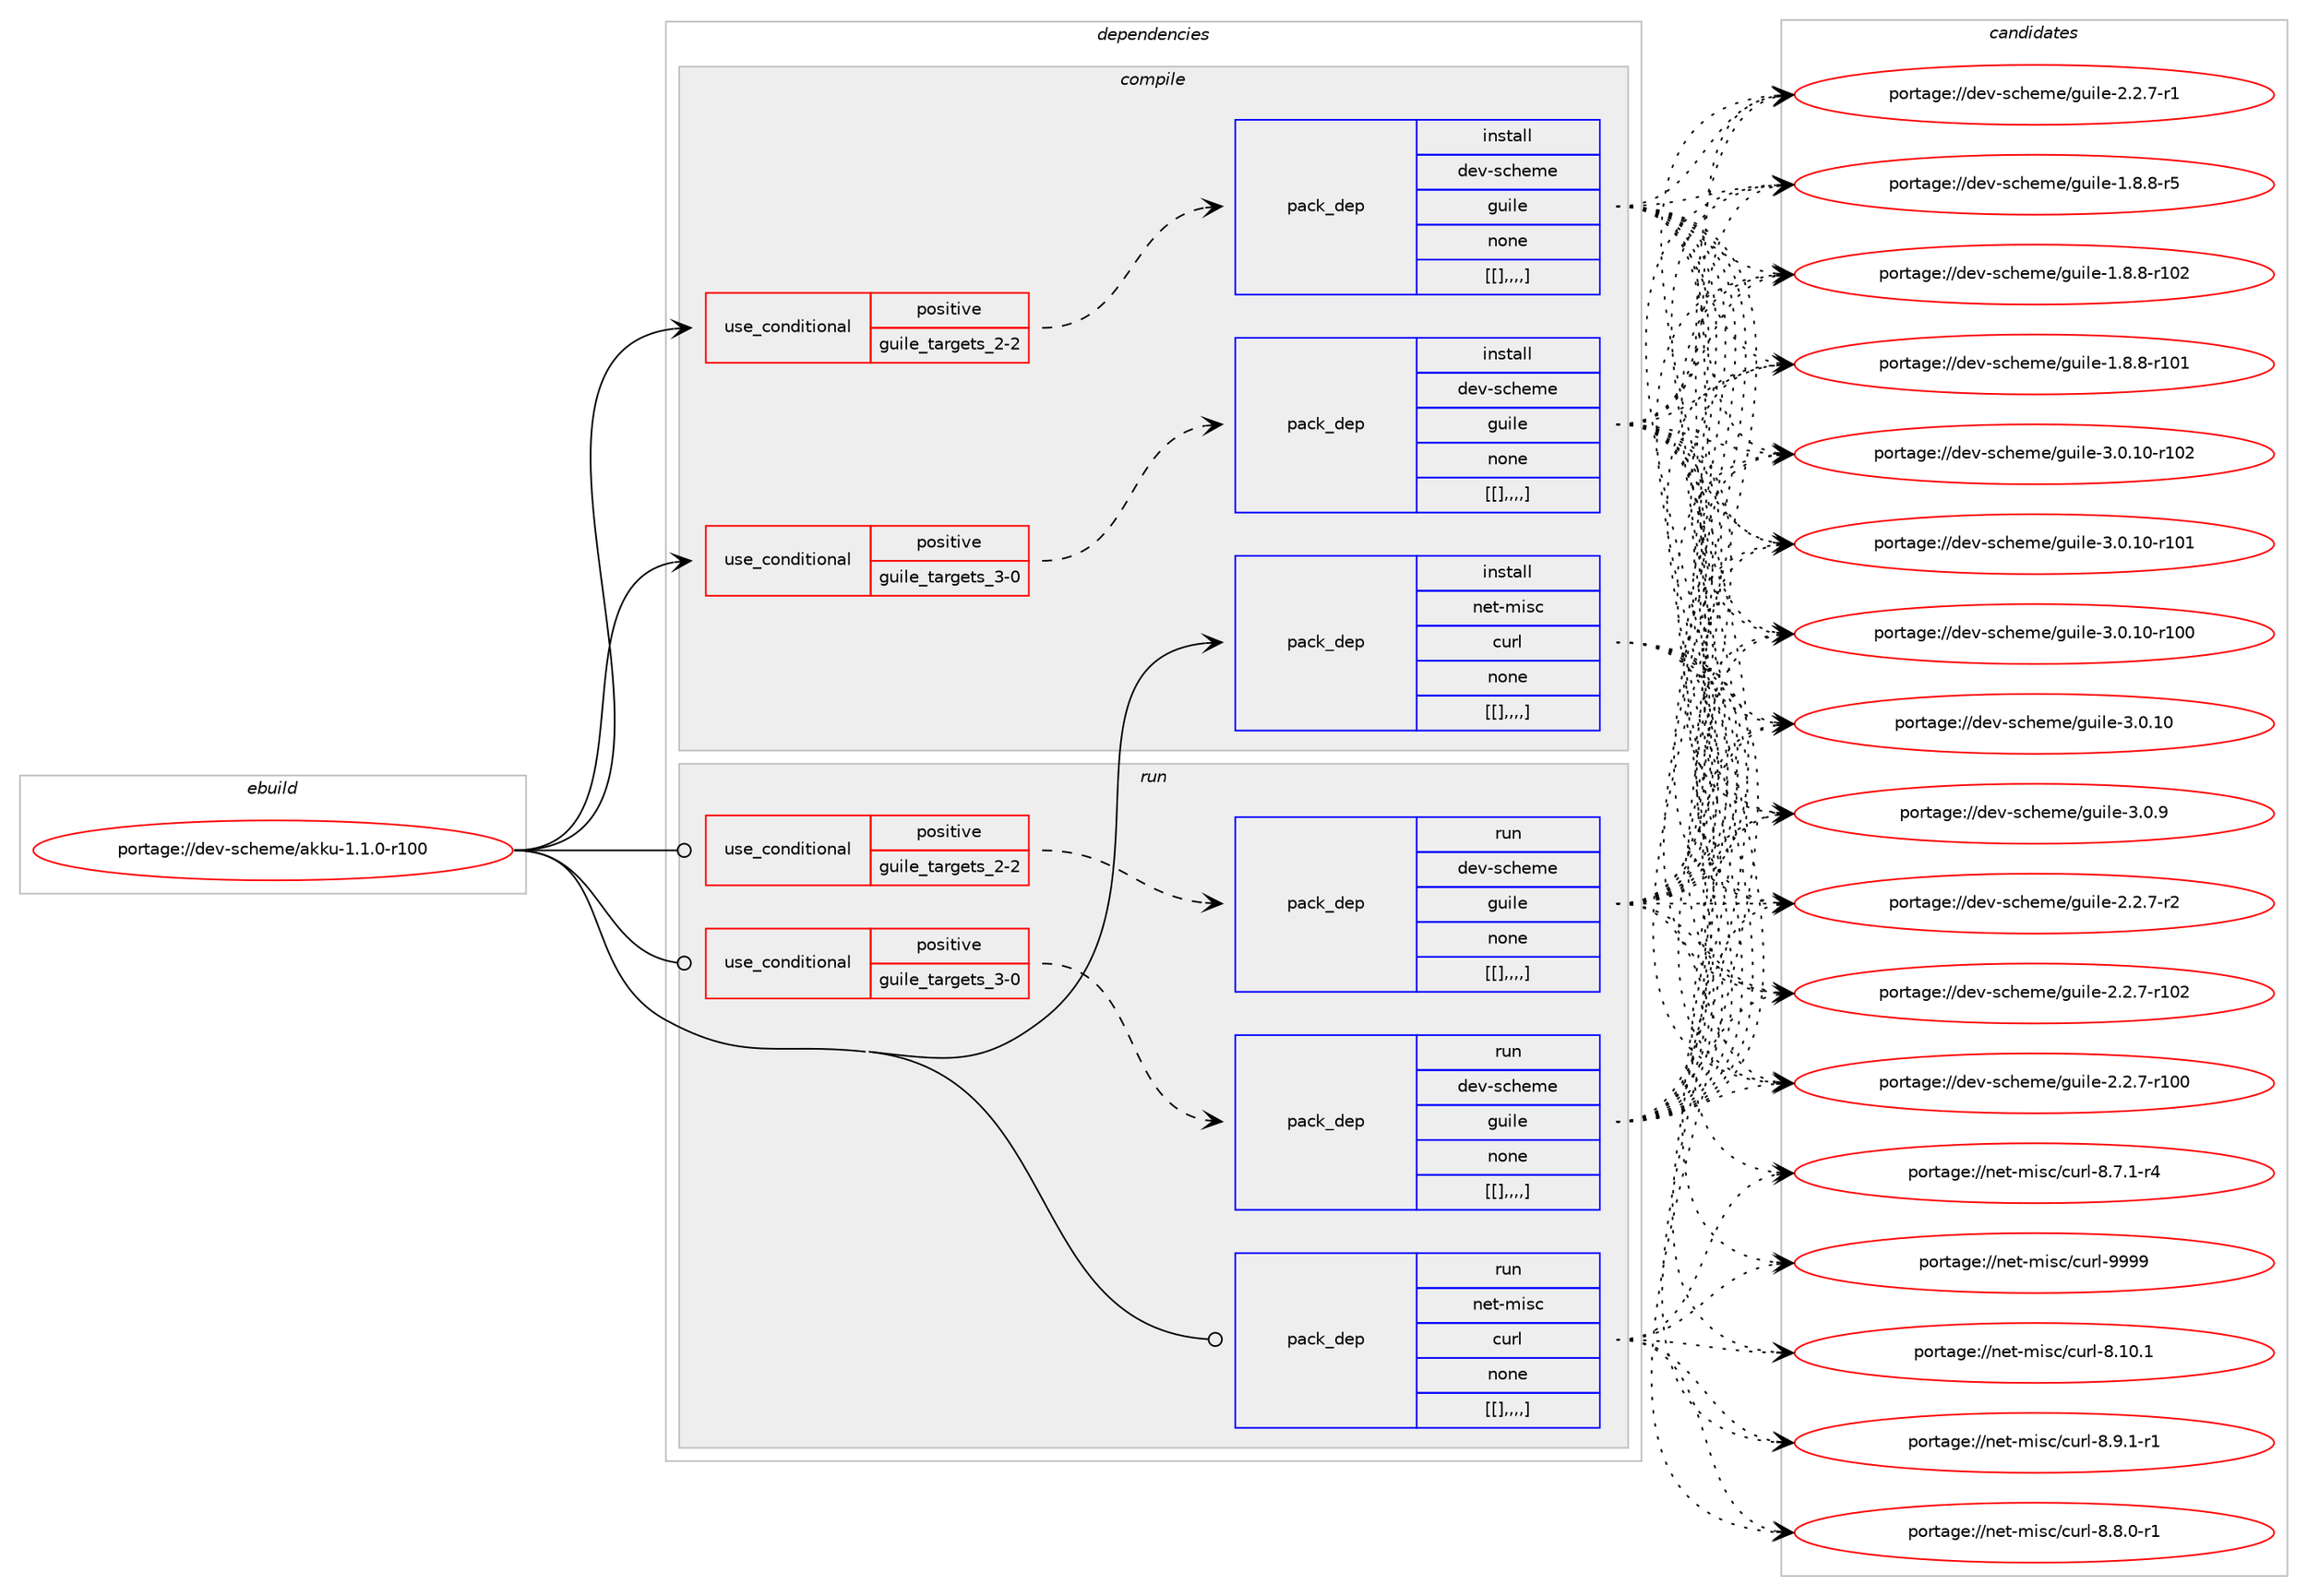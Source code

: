digraph prolog {

# *************
# Graph options
# *************

newrank=true;
concentrate=true;
compound=true;
graph [rankdir=LR,fontname=Helvetica,fontsize=10,ranksep=1.5];#, ranksep=2.5, nodesep=0.2];
edge  [arrowhead=vee];
node  [fontname=Helvetica,fontsize=10];

# **********
# The ebuild
# **********

subgraph cluster_leftcol {
color=gray;
label=<<i>ebuild</i>>;
id [label="portage://dev-scheme/akku-1.1.0-r100", color=red, width=4, href="../dev-scheme/akku-1.1.0-r100.svg"];
}

# ****************
# The dependencies
# ****************

subgraph cluster_midcol {
color=gray;
label=<<i>dependencies</i>>;
subgraph cluster_compile {
fillcolor="#eeeeee";
style=filled;
label=<<i>compile</i>>;
subgraph cond63495 {
dependency219993 [label=<<TABLE BORDER="0" CELLBORDER="1" CELLSPACING="0" CELLPADDING="4"><TR><TD ROWSPAN="3" CELLPADDING="10">use_conditional</TD></TR><TR><TD>positive</TD></TR><TR><TD>guile_targets_2-2</TD></TR></TABLE>>, shape=none, color=red];
subgraph pack155021 {
dependency220010 [label=<<TABLE BORDER="0" CELLBORDER="1" CELLSPACING="0" CELLPADDING="4" WIDTH="220"><TR><TD ROWSPAN="6" CELLPADDING="30">pack_dep</TD></TR><TR><TD WIDTH="110">install</TD></TR><TR><TD>dev-scheme</TD></TR><TR><TD>guile</TD></TR><TR><TD>none</TD></TR><TR><TD>[[],,,,]</TD></TR></TABLE>>, shape=none, color=blue];
}
dependency219993:e -> dependency220010:w [weight=20,style="dashed",arrowhead="vee"];
}
id:e -> dependency219993:w [weight=20,style="solid",arrowhead="vee"];
subgraph cond63512 {
dependency220026 [label=<<TABLE BORDER="0" CELLBORDER="1" CELLSPACING="0" CELLPADDING="4"><TR><TD ROWSPAN="3" CELLPADDING="10">use_conditional</TD></TR><TR><TD>positive</TD></TR><TR><TD>guile_targets_3-0</TD></TR></TABLE>>, shape=none, color=red];
subgraph pack155030 {
dependency220073 [label=<<TABLE BORDER="0" CELLBORDER="1" CELLSPACING="0" CELLPADDING="4" WIDTH="220"><TR><TD ROWSPAN="6" CELLPADDING="30">pack_dep</TD></TR><TR><TD WIDTH="110">install</TD></TR><TR><TD>dev-scheme</TD></TR><TR><TD>guile</TD></TR><TR><TD>none</TD></TR><TR><TD>[[],,,,]</TD></TR></TABLE>>, shape=none, color=blue];
}
dependency220026:e -> dependency220073:w [weight=20,style="dashed",arrowhead="vee"];
}
id:e -> dependency220026:w [weight=20,style="solid",arrowhead="vee"];
subgraph pack155071 {
dependency220100 [label=<<TABLE BORDER="0" CELLBORDER="1" CELLSPACING="0" CELLPADDING="4" WIDTH="220"><TR><TD ROWSPAN="6" CELLPADDING="30">pack_dep</TD></TR><TR><TD WIDTH="110">install</TD></TR><TR><TD>net-misc</TD></TR><TR><TD>curl</TD></TR><TR><TD>none</TD></TR><TR><TD>[[],,,,]</TD></TR></TABLE>>, shape=none, color=blue];
}
id:e -> dependency220100:w [weight=20,style="solid",arrowhead="vee"];
}
subgraph cluster_compileandrun {
fillcolor="#eeeeee";
style=filled;
label=<<i>compile and run</i>>;
}
subgraph cluster_run {
fillcolor="#eeeeee";
style=filled;
label=<<i>run</i>>;
subgraph cond63543 {
dependency220107 [label=<<TABLE BORDER="0" CELLBORDER="1" CELLSPACING="0" CELLPADDING="4"><TR><TD ROWSPAN="3" CELLPADDING="10">use_conditional</TD></TR><TR><TD>positive</TD></TR><TR><TD>guile_targets_2-2</TD></TR></TABLE>>, shape=none, color=red];
subgraph pack155084 {
dependency220111 [label=<<TABLE BORDER="0" CELLBORDER="1" CELLSPACING="0" CELLPADDING="4" WIDTH="220"><TR><TD ROWSPAN="6" CELLPADDING="30">pack_dep</TD></TR><TR><TD WIDTH="110">run</TD></TR><TR><TD>dev-scheme</TD></TR><TR><TD>guile</TD></TR><TR><TD>none</TD></TR><TR><TD>[[],,,,]</TD></TR></TABLE>>, shape=none, color=blue];
}
dependency220107:e -> dependency220111:w [weight=20,style="dashed",arrowhead="vee"];
}
id:e -> dependency220107:w [weight=20,style="solid",arrowhead="odot"];
subgraph cond63550 {
dependency220117 [label=<<TABLE BORDER="0" CELLBORDER="1" CELLSPACING="0" CELLPADDING="4"><TR><TD ROWSPAN="3" CELLPADDING="10">use_conditional</TD></TR><TR><TD>positive</TD></TR><TR><TD>guile_targets_3-0</TD></TR></TABLE>>, shape=none, color=red];
subgraph pack155090 {
dependency220136 [label=<<TABLE BORDER="0" CELLBORDER="1" CELLSPACING="0" CELLPADDING="4" WIDTH="220"><TR><TD ROWSPAN="6" CELLPADDING="30">pack_dep</TD></TR><TR><TD WIDTH="110">run</TD></TR><TR><TD>dev-scheme</TD></TR><TR><TD>guile</TD></TR><TR><TD>none</TD></TR><TR><TD>[[],,,,]</TD></TR></TABLE>>, shape=none, color=blue];
}
dependency220117:e -> dependency220136:w [weight=20,style="dashed",arrowhead="vee"];
}
id:e -> dependency220117:w [weight=20,style="solid",arrowhead="odot"];
subgraph pack155103 {
dependency220148 [label=<<TABLE BORDER="0" CELLBORDER="1" CELLSPACING="0" CELLPADDING="4" WIDTH="220"><TR><TD ROWSPAN="6" CELLPADDING="30">pack_dep</TD></TR><TR><TD WIDTH="110">run</TD></TR><TR><TD>net-misc</TD></TR><TR><TD>curl</TD></TR><TR><TD>none</TD></TR><TR><TD>[[],,,,]</TD></TR></TABLE>>, shape=none, color=blue];
}
id:e -> dependency220148:w [weight=20,style="solid",arrowhead="odot"];
}
}

# **************
# The candidates
# **************

subgraph cluster_choices {
rank=same;
color=gray;
label=<<i>candidates</i>>;

subgraph choice154714 {
color=black;
nodesep=1;
choice1001011184511599104101109101471031171051081014551464846494845114494850 [label="portage://dev-scheme/guile-3.0.10-r102", color=red, width=4,href="../dev-scheme/guile-3.0.10-r102.svg"];
choice1001011184511599104101109101471031171051081014551464846494845114494849 [label="portage://dev-scheme/guile-3.0.10-r101", color=red, width=4,href="../dev-scheme/guile-3.0.10-r101.svg"];
choice1001011184511599104101109101471031171051081014551464846494845114494848 [label="portage://dev-scheme/guile-3.0.10-r100", color=red, width=4,href="../dev-scheme/guile-3.0.10-r100.svg"];
choice10010111845115991041011091014710311710510810145514648464948 [label="portage://dev-scheme/guile-3.0.10", color=red, width=4,href="../dev-scheme/guile-3.0.10.svg"];
choice100101118451159910410110910147103117105108101455146484657 [label="portage://dev-scheme/guile-3.0.9", color=red, width=4,href="../dev-scheme/guile-3.0.9.svg"];
choice1001011184511599104101109101471031171051081014550465046554511450 [label="portage://dev-scheme/guile-2.2.7-r2", color=red, width=4,href="../dev-scheme/guile-2.2.7-r2.svg"];
choice10010111845115991041011091014710311710510810145504650465545114494850 [label="portage://dev-scheme/guile-2.2.7-r102", color=red, width=4,href="../dev-scheme/guile-2.2.7-r102.svg"];
choice10010111845115991041011091014710311710510810145504650465545114494848 [label="portage://dev-scheme/guile-2.2.7-r100", color=red, width=4,href="../dev-scheme/guile-2.2.7-r100.svg"];
choice1001011184511599104101109101471031171051081014550465046554511449 [label="portage://dev-scheme/guile-2.2.7-r1", color=red, width=4,href="../dev-scheme/guile-2.2.7-r1.svg"];
choice1001011184511599104101109101471031171051081014549465646564511453 [label="portage://dev-scheme/guile-1.8.8-r5", color=red, width=4,href="../dev-scheme/guile-1.8.8-r5.svg"];
choice10010111845115991041011091014710311710510810145494656465645114494850 [label="portage://dev-scheme/guile-1.8.8-r102", color=red, width=4,href="../dev-scheme/guile-1.8.8-r102.svg"];
choice10010111845115991041011091014710311710510810145494656465645114494849 [label="portage://dev-scheme/guile-1.8.8-r101", color=red, width=4,href="../dev-scheme/guile-1.8.8-r101.svg"];
dependency220010:e -> choice1001011184511599104101109101471031171051081014551464846494845114494850:w [style=dotted,weight="100"];
dependency220010:e -> choice1001011184511599104101109101471031171051081014551464846494845114494849:w [style=dotted,weight="100"];
dependency220010:e -> choice1001011184511599104101109101471031171051081014551464846494845114494848:w [style=dotted,weight="100"];
dependency220010:e -> choice10010111845115991041011091014710311710510810145514648464948:w [style=dotted,weight="100"];
dependency220010:e -> choice100101118451159910410110910147103117105108101455146484657:w [style=dotted,weight="100"];
dependency220010:e -> choice1001011184511599104101109101471031171051081014550465046554511450:w [style=dotted,weight="100"];
dependency220010:e -> choice10010111845115991041011091014710311710510810145504650465545114494850:w [style=dotted,weight="100"];
dependency220010:e -> choice10010111845115991041011091014710311710510810145504650465545114494848:w [style=dotted,weight="100"];
dependency220010:e -> choice1001011184511599104101109101471031171051081014550465046554511449:w [style=dotted,weight="100"];
dependency220010:e -> choice1001011184511599104101109101471031171051081014549465646564511453:w [style=dotted,weight="100"];
dependency220010:e -> choice10010111845115991041011091014710311710510810145494656465645114494850:w [style=dotted,weight="100"];
dependency220010:e -> choice10010111845115991041011091014710311710510810145494656465645114494849:w [style=dotted,weight="100"];
}
subgraph choice154755 {
color=black;
nodesep=1;
choice1001011184511599104101109101471031171051081014551464846494845114494850 [label="portage://dev-scheme/guile-3.0.10-r102", color=red, width=4,href="../dev-scheme/guile-3.0.10-r102.svg"];
choice1001011184511599104101109101471031171051081014551464846494845114494849 [label="portage://dev-scheme/guile-3.0.10-r101", color=red, width=4,href="../dev-scheme/guile-3.0.10-r101.svg"];
choice1001011184511599104101109101471031171051081014551464846494845114494848 [label="portage://dev-scheme/guile-3.0.10-r100", color=red, width=4,href="../dev-scheme/guile-3.0.10-r100.svg"];
choice10010111845115991041011091014710311710510810145514648464948 [label="portage://dev-scheme/guile-3.0.10", color=red, width=4,href="../dev-scheme/guile-3.0.10.svg"];
choice100101118451159910410110910147103117105108101455146484657 [label="portage://dev-scheme/guile-3.0.9", color=red, width=4,href="../dev-scheme/guile-3.0.9.svg"];
choice1001011184511599104101109101471031171051081014550465046554511450 [label="portage://dev-scheme/guile-2.2.7-r2", color=red, width=4,href="../dev-scheme/guile-2.2.7-r2.svg"];
choice10010111845115991041011091014710311710510810145504650465545114494850 [label="portage://dev-scheme/guile-2.2.7-r102", color=red, width=4,href="../dev-scheme/guile-2.2.7-r102.svg"];
choice10010111845115991041011091014710311710510810145504650465545114494848 [label="portage://dev-scheme/guile-2.2.7-r100", color=red, width=4,href="../dev-scheme/guile-2.2.7-r100.svg"];
choice1001011184511599104101109101471031171051081014550465046554511449 [label="portage://dev-scheme/guile-2.2.7-r1", color=red, width=4,href="../dev-scheme/guile-2.2.7-r1.svg"];
choice1001011184511599104101109101471031171051081014549465646564511453 [label="portage://dev-scheme/guile-1.8.8-r5", color=red, width=4,href="../dev-scheme/guile-1.8.8-r5.svg"];
choice10010111845115991041011091014710311710510810145494656465645114494850 [label="portage://dev-scheme/guile-1.8.8-r102", color=red, width=4,href="../dev-scheme/guile-1.8.8-r102.svg"];
choice10010111845115991041011091014710311710510810145494656465645114494849 [label="portage://dev-scheme/guile-1.8.8-r101", color=red, width=4,href="../dev-scheme/guile-1.8.8-r101.svg"];
dependency220073:e -> choice1001011184511599104101109101471031171051081014551464846494845114494850:w [style=dotted,weight="100"];
dependency220073:e -> choice1001011184511599104101109101471031171051081014551464846494845114494849:w [style=dotted,weight="100"];
dependency220073:e -> choice1001011184511599104101109101471031171051081014551464846494845114494848:w [style=dotted,weight="100"];
dependency220073:e -> choice10010111845115991041011091014710311710510810145514648464948:w [style=dotted,weight="100"];
dependency220073:e -> choice100101118451159910410110910147103117105108101455146484657:w [style=dotted,weight="100"];
dependency220073:e -> choice1001011184511599104101109101471031171051081014550465046554511450:w [style=dotted,weight="100"];
dependency220073:e -> choice10010111845115991041011091014710311710510810145504650465545114494850:w [style=dotted,weight="100"];
dependency220073:e -> choice10010111845115991041011091014710311710510810145504650465545114494848:w [style=dotted,weight="100"];
dependency220073:e -> choice1001011184511599104101109101471031171051081014550465046554511449:w [style=dotted,weight="100"];
dependency220073:e -> choice1001011184511599104101109101471031171051081014549465646564511453:w [style=dotted,weight="100"];
dependency220073:e -> choice10010111845115991041011091014710311710510810145494656465645114494850:w [style=dotted,weight="100"];
dependency220073:e -> choice10010111845115991041011091014710311710510810145494656465645114494849:w [style=dotted,weight="100"];
}
subgraph choice154782 {
color=black;
nodesep=1;
choice110101116451091051159947991171141084557575757 [label="portage://net-misc/curl-9999", color=red, width=4,href="../net-misc/curl-9999.svg"];
choice1101011164510910511599479911711410845564649484649 [label="portage://net-misc/curl-8.10.1", color=red, width=4,href="../net-misc/curl-8.10.1.svg"];
choice110101116451091051159947991171141084556465746494511449 [label="portage://net-misc/curl-8.9.1-r1", color=red, width=4,href="../net-misc/curl-8.9.1-r1.svg"];
choice110101116451091051159947991171141084556465646484511449 [label="portage://net-misc/curl-8.8.0-r1", color=red, width=4,href="../net-misc/curl-8.8.0-r1.svg"];
choice110101116451091051159947991171141084556465546494511452 [label="portage://net-misc/curl-8.7.1-r4", color=red, width=4,href="../net-misc/curl-8.7.1-r4.svg"];
dependency220100:e -> choice110101116451091051159947991171141084557575757:w [style=dotted,weight="100"];
dependency220100:e -> choice1101011164510910511599479911711410845564649484649:w [style=dotted,weight="100"];
dependency220100:e -> choice110101116451091051159947991171141084556465746494511449:w [style=dotted,weight="100"];
dependency220100:e -> choice110101116451091051159947991171141084556465646484511449:w [style=dotted,weight="100"];
dependency220100:e -> choice110101116451091051159947991171141084556465546494511452:w [style=dotted,weight="100"];
}
subgraph choice154785 {
color=black;
nodesep=1;
choice1001011184511599104101109101471031171051081014551464846494845114494850 [label="portage://dev-scheme/guile-3.0.10-r102", color=red, width=4,href="../dev-scheme/guile-3.0.10-r102.svg"];
choice1001011184511599104101109101471031171051081014551464846494845114494849 [label="portage://dev-scheme/guile-3.0.10-r101", color=red, width=4,href="../dev-scheme/guile-3.0.10-r101.svg"];
choice1001011184511599104101109101471031171051081014551464846494845114494848 [label="portage://dev-scheme/guile-3.0.10-r100", color=red, width=4,href="../dev-scheme/guile-3.0.10-r100.svg"];
choice10010111845115991041011091014710311710510810145514648464948 [label="portage://dev-scheme/guile-3.0.10", color=red, width=4,href="../dev-scheme/guile-3.0.10.svg"];
choice100101118451159910410110910147103117105108101455146484657 [label="portage://dev-scheme/guile-3.0.9", color=red, width=4,href="../dev-scheme/guile-3.0.9.svg"];
choice1001011184511599104101109101471031171051081014550465046554511450 [label="portage://dev-scheme/guile-2.2.7-r2", color=red, width=4,href="../dev-scheme/guile-2.2.7-r2.svg"];
choice10010111845115991041011091014710311710510810145504650465545114494850 [label="portage://dev-scheme/guile-2.2.7-r102", color=red, width=4,href="../dev-scheme/guile-2.2.7-r102.svg"];
choice10010111845115991041011091014710311710510810145504650465545114494848 [label="portage://dev-scheme/guile-2.2.7-r100", color=red, width=4,href="../dev-scheme/guile-2.2.7-r100.svg"];
choice1001011184511599104101109101471031171051081014550465046554511449 [label="portage://dev-scheme/guile-2.2.7-r1", color=red, width=4,href="../dev-scheme/guile-2.2.7-r1.svg"];
choice1001011184511599104101109101471031171051081014549465646564511453 [label="portage://dev-scheme/guile-1.8.8-r5", color=red, width=4,href="../dev-scheme/guile-1.8.8-r5.svg"];
choice10010111845115991041011091014710311710510810145494656465645114494850 [label="portage://dev-scheme/guile-1.8.8-r102", color=red, width=4,href="../dev-scheme/guile-1.8.8-r102.svg"];
choice10010111845115991041011091014710311710510810145494656465645114494849 [label="portage://dev-scheme/guile-1.8.8-r101", color=red, width=4,href="../dev-scheme/guile-1.8.8-r101.svg"];
dependency220111:e -> choice1001011184511599104101109101471031171051081014551464846494845114494850:w [style=dotted,weight="100"];
dependency220111:e -> choice1001011184511599104101109101471031171051081014551464846494845114494849:w [style=dotted,weight="100"];
dependency220111:e -> choice1001011184511599104101109101471031171051081014551464846494845114494848:w [style=dotted,weight="100"];
dependency220111:e -> choice10010111845115991041011091014710311710510810145514648464948:w [style=dotted,weight="100"];
dependency220111:e -> choice100101118451159910410110910147103117105108101455146484657:w [style=dotted,weight="100"];
dependency220111:e -> choice1001011184511599104101109101471031171051081014550465046554511450:w [style=dotted,weight="100"];
dependency220111:e -> choice10010111845115991041011091014710311710510810145504650465545114494850:w [style=dotted,weight="100"];
dependency220111:e -> choice10010111845115991041011091014710311710510810145504650465545114494848:w [style=dotted,weight="100"];
dependency220111:e -> choice1001011184511599104101109101471031171051081014550465046554511449:w [style=dotted,weight="100"];
dependency220111:e -> choice1001011184511599104101109101471031171051081014549465646564511453:w [style=dotted,weight="100"];
dependency220111:e -> choice10010111845115991041011091014710311710510810145494656465645114494850:w [style=dotted,weight="100"];
dependency220111:e -> choice10010111845115991041011091014710311710510810145494656465645114494849:w [style=dotted,weight="100"];
}
subgraph choice154816 {
color=black;
nodesep=1;
choice1001011184511599104101109101471031171051081014551464846494845114494850 [label="portage://dev-scheme/guile-3.0.10-r102", color=red, width=4,href="../dev-scheme/guile-3.0.10-r102.svg"];
choice1001011184511599104101109101471031171051081014551464846494845114494849 [label="portage://dev-scheme/guile-3.0.10-r101", color=red, width=4,href="../dev-scheme/guile-3.0.10-r101.svg"];
choice1001011184511599104101109101471031171051081014551464846494845114494848 [label="portage://dev-scheme/guile-3.0.10-r100", color=red, width=4,href="../dev-scheme/guile-3.0.10-r100.svg"];
choice10010111845115991041011091014710311710510810145514648464948 [label="portage://dev-scheme/guile-3.0.10", color=red, width=4,href="../dev-scheme/guile-3.0.10.svg"];
choice100101118451159910410110910147103117105108101455146484657 [label="portage://dev-scheme/guile-3.0.9", color=red, width=4,href="../dev-scheme/guile-3.0.9.svg"];
choice1001011184511599104101109101471031171051081014550465046554511450 [label="portage://dev-scheme/guile-2.2.7-r2", color=red, width=4,href="../dev-scheme/guile-2.2.7-r2.svg"];
choice10010111845115991041011091014710311710510810145504650465545114494850 [label="portage://dev-scheme/guile-2.2.7-r102", color=red, width=4,href="../dev-scheme/guile-2.2.7-r102.svg"];
choice10010111845115991041011091014710311710510810145504650465545114494848 [label="portage://dev-scheme/guile-2.2.7-r100", color=red, width=4,href="../dev-scheme/guile-2.2.7-r100.svg"];
choice1001011184511599104101109101471031171051081014550465046554511449 [label="portage://dev-scheme/guile-2.2.7-r1", color=red, width=4,href="../dev-scheme/guile-2.2.7-r1.svg"];
choice1001011184511599104101109101471031171051081014549465646564511453 [label="portage://dev-scheme/guile-1.8.8-r5", color=red, width=4,href="../dev-scheme/guile-1.8.8-r5.svg"];
choice10010111845115991041011091014710311710510810145494656465645114494850 [label="portage://dev-scheme/guile-1.8.8-r102", color=red, width=4,href="../dev-scheme/guile-1.8.8-r102.svg"];
choice10010111845115991041011091014710311710510810145494656465645114494849 [label="portage://dev-scheme/guile-1.8.8-r101", color=red, width=4,href="../dev-scheme/guile-1.8.8-r101.svg"];
dependency220136:e -> choice1001011184511599104101109101471031171051081014551464846494845114494850:w [style=dotted,weight="100"];
dependency220136:e -> choice1001011184511599104101109101471031171051081014551464846494845114494849:w [style=dotted,weight="100"];
dependency220136:e -> choice1001011184511599104101109101471031171051081014551464846494845114494848:w [style=dotted,weight="100"];
dependency220136:e -> choice10010111845115991041011091014710311710510810145514648464948:w [style=dotted,weight="100"];
dependency220136:e -> choice100101118451159910410110910147103117105108101455146484657:w [style=dotted,weight="100"];
dependency220136:e -> choice1001011184511599104101109101471031171051081014550465046554511450:w [style=dotted,weight="100"];
dependency220136:e -> choice10010111845115991041011091014710311710510810145504650465545114494850:w [style=dotted,weight="100"];
dependency220136:e -> choice10010111845115991041011091014710311710510810145504650465545114494848:w [style=dotted,weight="100"];
dependency220136:e -> choice1001011184511599104101109101471031171051081014550465046554511449:w [style=dotted,weight="100"];
dependency220136:e -> choice1001011184511599104101109101471031171051081014549465646564511453:w [style=dotted,weight="100"];
dependency220136:e -> choice10010111845115991041011091014710311710510810145494656465645114494850:w [style=dotted,weight="100"];
dependency220136:e -> choice10010111845115991041011091014710311710510810145494656465645114494849:w [style=dotted,weight="100"];
}
subgraph choice154821 {
color=black;
nodesep=1;
choice110101116451091051159947991171141084557575757 [label="portage://net-misc/curl-9999", color=red, width=4,href="../net-misc/curl-9999.svg"];
choice1101011164510910511599479911711410845564649484649 [label="portage://net-misc/curl-8.10.1", color=red, width=4,href="../net-misc/curl-8.10.1.svg"];
choice110101116451091051159947991171141084556465746494511449 [label="portage://net-misc/curl-8.9.1-r1", color=red, width=4,href="../net-misc/curl-8.9.1-r1.svg"];
choice110101116451091051159947991171141084556465646484511449 [label="portage://net-misc/curl-8.8.0-r1", color=red, width=4,href="../net-misc/curl-8.8.0-r1.svg"];
choice110101116451091051159947991171141084556465546494511452 [label="portage://net-misc/curl-8.7.1-r4", color=red, width=4,href="../net-misc/curl-8.7.1-r4.svg"];
dependency220148:e -> choice110101116451091051159947991171141084557575757:w [style=dotted,weight="100"];
dependency220148:e -> choice1101011164510910511599479911711410845564649484649:w [style=dotted,weight="100"];
dependency220148:e -> choice110101116451091051159947991171141084556465746494511449:w [style=dotted,weight="100"];
dependency220148:e -> choice110101116451091051159947991171141084556465646484511449:w [style=dotted,weight="100"];
dependency220148:e -> choice110101116451091051159947991171141084556465546494511452:w [style=dotted,weight="100"];
}
}

}
